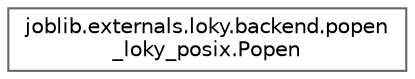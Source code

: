 digraph "Graphical Class Hierarchy"
{
 // LATEX_PDF_SIZE
  bgcolor="transparent";
  edge [fontname=Helvetica,fontsize=10,labelfontname=Helvetica,labelfontsize=10];
  node [fontname=Helvetica,fontsize=10,shape=box,height=0.2,width=0.4];
  rankdir="LR";
  Node0 [id="Node000000",label="joblib.externals.loky.backend.popen\l_loky_posix.Popen",height=0.2,width=0.4,color="grey40", fillcolor="white", style="filled",URL="$d9/d4c/classjoblib_1_1externals_1_1loky_1_1backend_1_1popen__loky__posix_1_1Popen.html",tooltip=" "];
}
